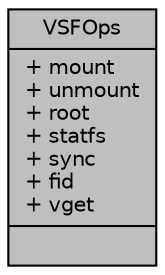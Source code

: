 digraph "VSFOps"
{
 // LATEX_PDF_SIZE
  edge [fontname="Helvetica",fontsize="10",labelfontname="Helvetica",labelfontsize="10"];
  node [fontname="Helvetica",fontsize="10",shape=record];
  Node1 [label="{VSFOps\n|+ mount\l+ unmount\l+ root\l+ statfs\l+ sync\l+ fid\l+ vget\l|}",height=0.2,width=0.4,color="black", fillcolor="grey75", style="filled", fontcolor="black",tooltip=" "];
}
